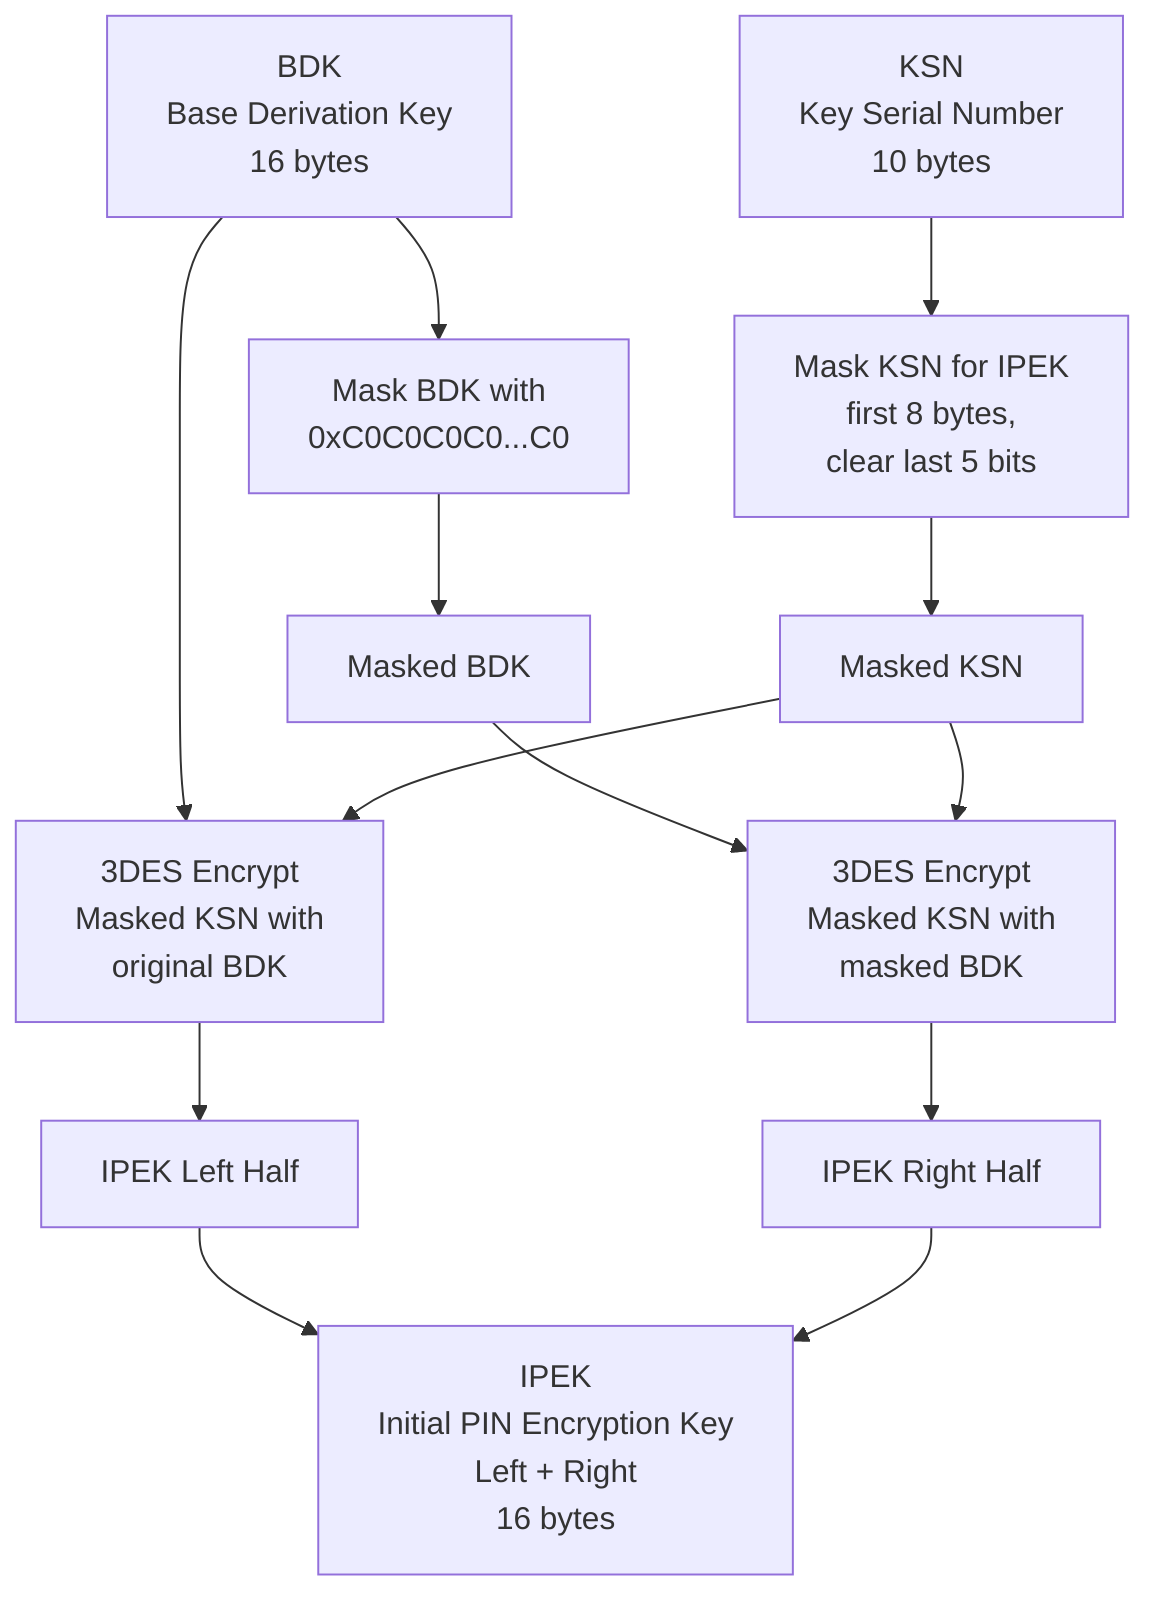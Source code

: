 %% IPEK Derivation Process
%% Shows how Initial PIN Encryption Key is derived from BDK and KSN
flowchart TD
    BDK[BDK<br/>Base Derivation Key<br/>16 bytes]
    KSN[KSN<br/>Key Serial Number<br/>10 bytes]
    
    BDK --> MaskBDK[Mask BDK with<br/>0xC0C0C0C0...C0]
    KSN --> MaskKSN[Mask KSN for IPEK<br/>first 8 bytes,<br/>clear last 5 bits]
    
    MaskBDK --> MBDK[Masked BDK]
    MaskKSN --> MKSN[Masked KSN]
    
    BDK --> LeftEnc[3DES Encrypt<br/>Masked KSN with<br/>original BDK]
    MBDK --> RightEnc[3DES Encrypt<br/>Masked KSN with<br/>masked BDK]
    MKSN --> LeftEnc
    MKSN --> RightEnc
    
    LeftEnc --> IPEKLeft[IPEK Left Half]
    RightEnc --> IPEKRight[IPEK Right Half]
    
    IPEKLeft --> IPEK[IPEK<br/>Initial PIN Encryption Key<br/>Left + Right<br/>16 bytes]
    IPEKRight --> IPEK